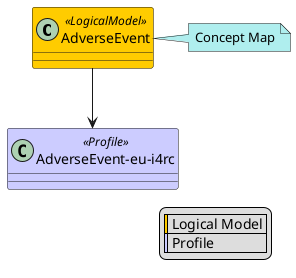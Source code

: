 @startuml
skinparam class {
    BackgroundColor<<LogicalModel>> #FFCC00
    BackgroundColor<<Profile>> #CCCCFF
}
skinparam linetype ortho
legend right
  | <#FFCC00> | Logical Model |
  | <#CCCCFF> | Profile |
endlegend
class "AdverseEvent" <<LogicalModel>> [[StructureDefinition-AdverseEvent.html]]
note right #PaleTurquoise [[ConceptMap-adverseEvent2FHIR.html]]
Concept Map
endnote
class "AdverseEvent-eu-i4rc" <<Profile>> [[StructureDefinition-AdverseEvent-eu-i4rc.html]]
"AdverseEvent" --> "AdverseEvent-eu-i4rc"
@enduml